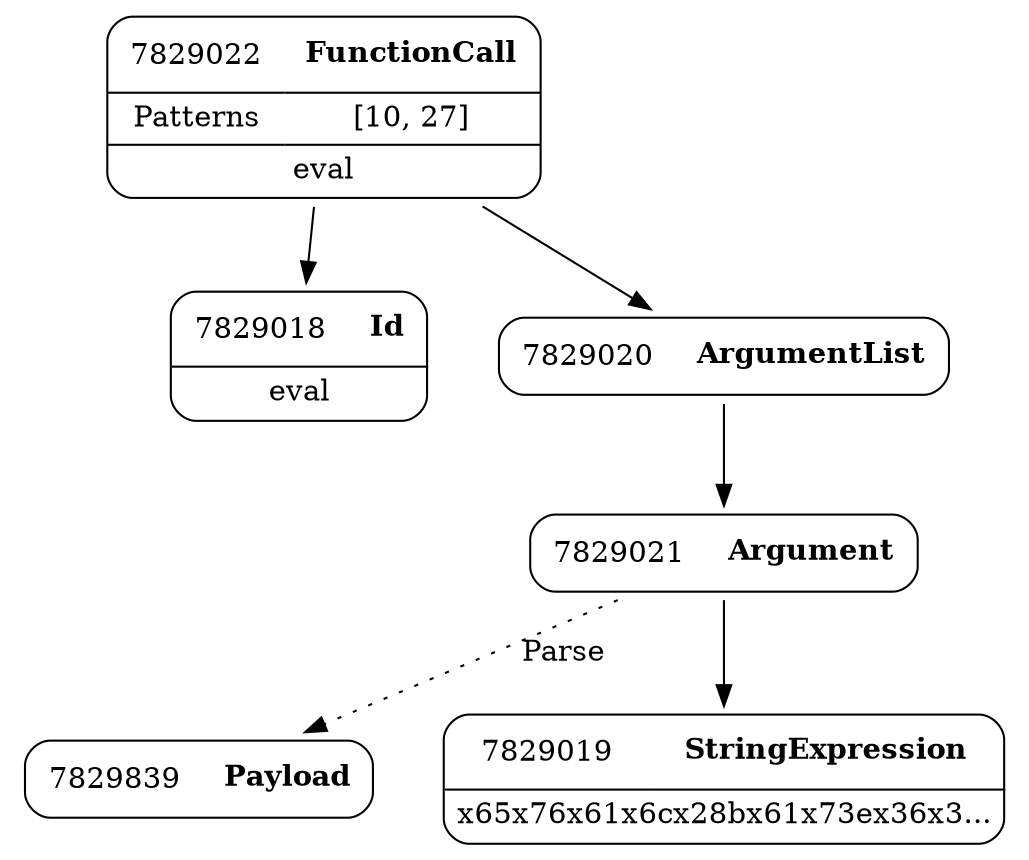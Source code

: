 digraph ast {
node [shape=none];
7829839 [label=<<TABLE border='1' cellspacing='0' cellpadding='10' style='rounded' ><TR><TD border='0'>7829839</TD><TD border='0'><B>Payload</B></TD></TR></TABLE>>];
7829022 [label=<<TABLE border='1' cellspacing='0' cellpadding='10' style='rounded' ><TR><TD border='0'>7829022</TD><TD border='0'><B>FunctionCall</B></TD></TR><HR/><TR><TD border='0' cellpadding='5'>Patterns</TD><TD border='0' cellpadding='5'>[10, 27]</TD></TR><HR/><TR><TD border='0' cellpadding='5' colspan='2'>eval</TD></TR></TABLE>>];
7829022 -> 7829018 [weight=2];
7829022 -> 7829020 [weight=2];
7829021 [label=<<TABLE border='1' cellspacing='0' cellpadding='10' style='rounded' ><TR><TD border='0'>7829021</TD><TD border='0'><B>Argument</B></TD></TR></TABLE>>];
7829021 -> 7829019 [weight=2];
7829021 -> 7829839 [style=dotted,label=Parse];
7829020 [label=<<TABLE border='1' cellspacing='0' cellpadding='10' style='rounded' ><TR><TD border='0'>7829020</TD><TD border='0'><B>ArgumentList</B></TD></TR></TABLE>>];
7829020 -> 7829021 [weight=2];
7829019 [label=<<TABLE border='1' cellspacing='0' cellpadding='10' style='rounded' ><TR><TD border='0'>7829019</TD><TD border='0'><B>StringExpression</B></TD></TR><HR/><TR><TD border='0' cellpadding='5' colspan='2'>x65x76x61x6cx28bx61x73ex36x3...</TD></TR></TABLE>>];
7829018 [label=<<TABLE border='1' cellspacing='0' cellpadding='10' style='rounded' ><TR><TD border='0'>7829018</TD><TD border='0'><B>Id</B></TD></TR><HR/><TR><TD border='0' cellpadding='5' colspan='2'>eval</TD></TR></TABLE>>];
}
